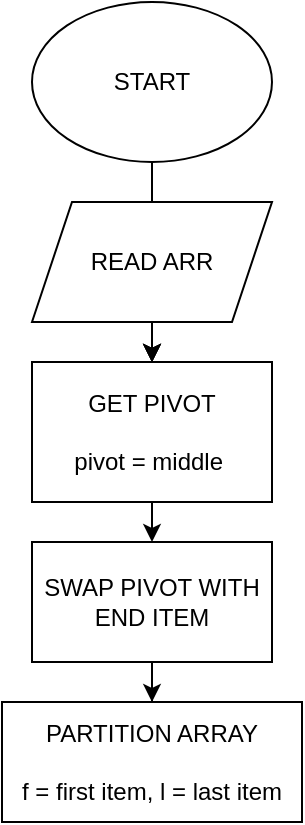 <mxfile version="26.2.13">
  <diagram name="Page-1" id="UoapbvysSd5U1X-dZqaJ">
    <mxGraphModel dx="1216" dy="653" grid="1" gridSize="10" guides="1" tooltips="1" connect="1" arrows="1" fold="1" page="1" pageScale="1" pageWidth="850" pageHeight="1100" math="0" shadow="0">
      <root>
        <mxCell id="0" />
        <mxCell id="1" parent="0" />
        <mxCell id="QaG2V4MxwFGOFlUVcH84-4" value="" style="edgeStyle=orthogonalEdgeStyle;rounded=0;orthogonalLoop=1;jettySize=auto;html=1;" parent="1" source="QaG2V4MxwFGOFlUVcH84-1" target="QaG2V4MxwFGOFlUVcH84-3" edge="1">
          <mxGeometry relative="1" as="geometry" />
        </mxCell>
        <mxCell id="QaG2V4MxwFGOFlUVcH84-5" value="" style="edgeStyle=orthogonalEdgeStyle;rounded=0;orthogonalLoop=1;jettySize=auto;html=1;" parent="1" source="QaG2V4MxwFGOFlUVcH84-1" target="QaG2V4MxwFGOFlUVcH84-3" edge="1">
          <mxGeometry relative="1" as="geometry" />
        </mxCell>
        <mxCell id="QaG2V4MxwFGOFlUVcH84-7" value="" style="edgeStyle=orthogonalEdgeStyle;rounded=0;orthogonalLoop=1;jettySize=auto;html=1;" parent="1" source="QaG2V4MxwFGOFlUVcH84-1" target="QaG2V4MxwFGOFlUVcH84-3" edge="1">
          <mxGeometry relative="1" as="geometry" />
        </mxCell>
        <mxCell id="QaG2V4MxwFGOFlUVcH84-9" value="" style="edgeStyle=orthogonalEdgeStyle;rounded=0;orthogonalLoop=1;jettySize=auto;html=1;" parent="1" source="QaG2V4MxwFGOFlUVcH84-1" target="QaG2V4MxwFGOFlUVcH84-3" edge="1">
          <mxGeometry relative="1" as="geometry" />
        </mxCell>
        <mxCell id="QaG2V4MxwFGOFlUVcH84-1" value="START" style="ellipse;whiteSpace=wrap;html=1;" parent="1" vertex="1">
          <mxGeometry x="340" y="20" width="120" height="80" as="geometry" />
        </mxCell>
        <mxCell id="QaG2V4MxwFGOFlUVcH84-8" value="" style="edgeStyle=orthogonalEdgeStyle;rounded=0;orthogonalLoop=1;jettySize=auto;html=1;" parent="1" source="QaG2V4MxwFGOFlUVcH84-2" target="QaG2V4MxwFGOFlUVcH84-6" edge="1">
          <mxGeometry relative="1" as="geometry" />
        </mxCell>
        <mxCell id="QaG2V4MxwFGOFlUVcH84-2" value="READ ARR" style="shape=parallelogram;perimeter=parallelogramPerimeter;whiteSpace=wrap;html=1;fixedSize=1;" parent="1" vertex="1">
          <mxGeometry x="340" y="120" width="120" height="60" as="geometry" />
        </mxCell>
        <mxCell id="QaG2V4MxwFGOFlUVcH84-3" value="GET PIVOT&lt;div&gt;&lt;br&gt;&lt;div&gt;pivot = middle&amp;nbsp;&lt;/div&gt;&lt;/div&gt;" style="rounded=0;whiteSpace=wrap;html=1;" parent="1" vertex="1">
          <mxGeometry x="340" y="200" width="120" height="70" as="geometry" />
        </mxCell>
        <mxCell id="DJR24NLSc45UjhZxEUbC-2" value="" style="edgeStyle=orthogonalEdgeStyle;rounded=0;orthogonalLoop=1;jettySize=auto;html=1;" edge="1" parent="1" source="QaG2V4MxwFGOFlUVcH84-6" target="DJR24NLSc45UjhZxEUbC-1">
          <mxGeometry relative="1" as="geometry" />
        </mxCell>
        <mxCell id="QaG2V4MxwFGOFlUVcH84-6" value="SWAP PIVOT WITH END ITEM" style="rounded=0;whiteSpace=wrap;html=1;" parent="1" vertex="1">
          <mxGeometry x="340" y="290" width="120" height="60" as="geometry" />
        </mxCell>
        <mxCell id="DJR24NLSc45UjhZxEUbC-1" value="PARTITION ARRAY&lt;div&gt;&lt;br&gt;&lt;/div&gt;&lt;div&gt;f = first item, l = last item&lt;/div&gt;" style="rounded=0;whiteSpace=wrap;html=1;" vertex="1" parent="1">
          <mxGeometry x="325" y="370" width="150" height="60" as="geometry" />
        </mxCell>
      </root>
    </mxGraphModel>
  </diagram>
</mxfile>

